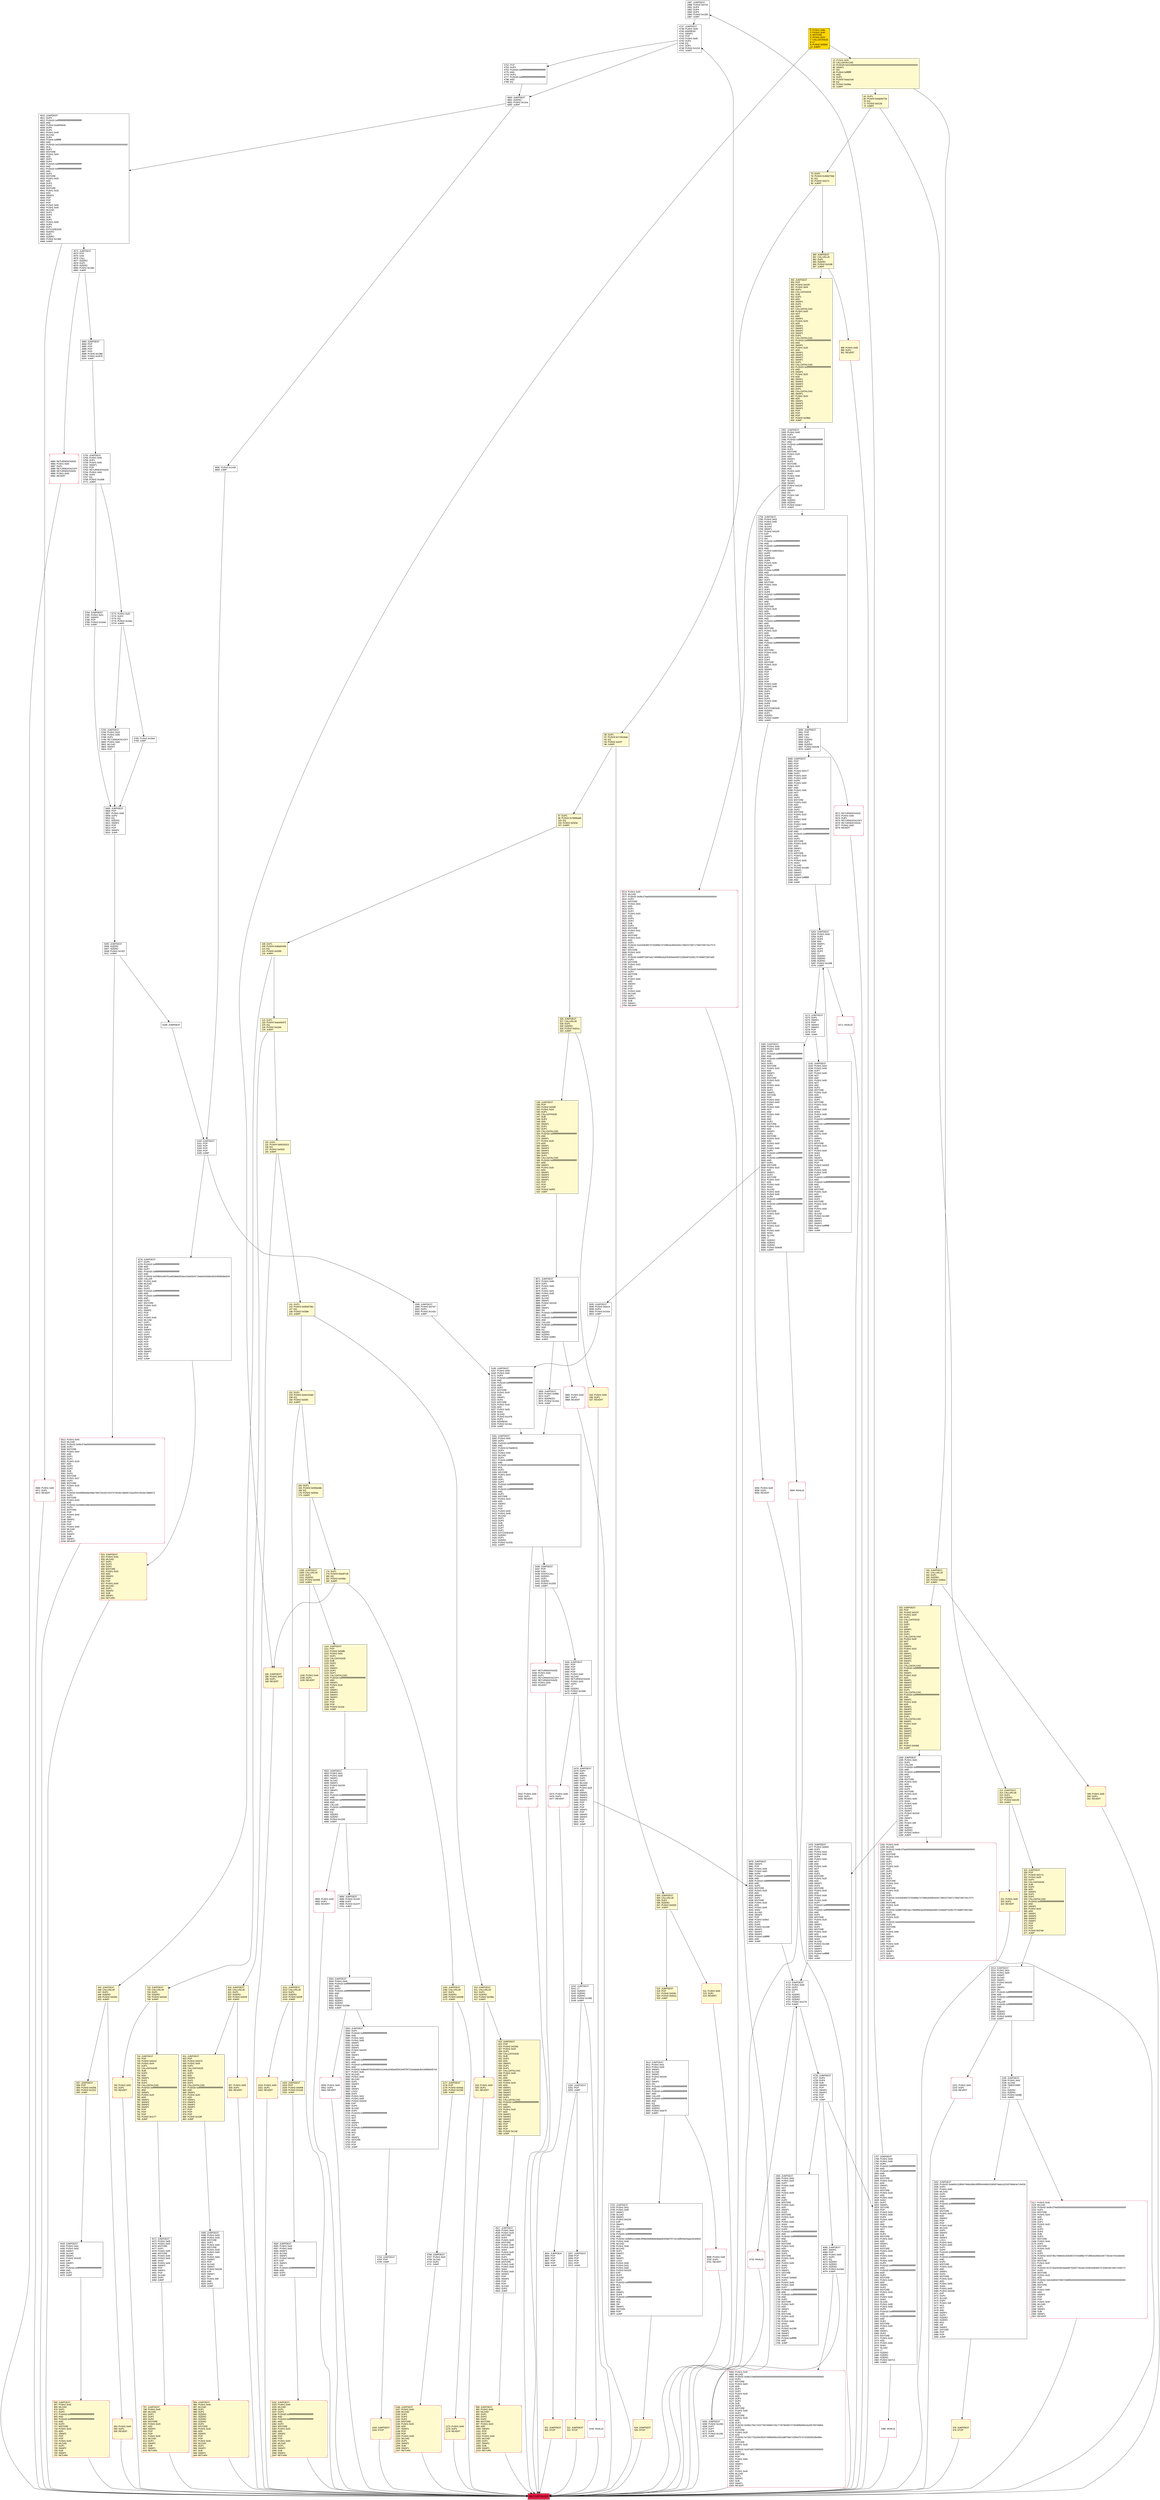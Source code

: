 digraph G {
bgcolor=transparent rankdir=UD;
node [shape=box style=filled color=black fillcolor=white fontname=arial fontcolor=black];
1987 [label="1987: JUMPDEST\l1988: PUSH2 0x07ce\l1991: DUP4\l1992: DUP4\l1993: DUP4\l1994: PUSH2 0x1281\l1997: JUMP\l" ];
3969 [label="3969: JUMPDEST\l3970: PUSH2 0x0f8b\l3973: DUP7\l3974: ADDRESS\l3975: PUSH2 0x14a1\l3978: JUMP\l" ];
4527 [label="4527: JUMPDEST\l4528: PUSH1 0x04\l4530: PUSH1 0x20\l4532: MSTORE\l4533: DUP2\l4534: PUSH1 0x00\l4536: MSTORE\l4537: PUSH1 0x40\l4539: PUSH1 0x00\l4541: SHA3\l4542: PUSH1 0x20\l4544: MSTORE\l4545: DUP1\l4546: PUSH1 0x00\l4548: MSTORE\l4549: PUSH1 0x40\l4551: PUSH1 0x00\l4553: SHA3\l4554: PUSH1 0x00\l4556: SWAP2\l4557: POP\l4558: SWAP2\l4559: POP\l4560: POP\l4561: SLOAD\l4562: DUP2\l4563: JUMP\l" ];
1186 [label="1186: JUMPDEST\l1187: PUSH1 0x40\l1189: MLOAD\l1190: DUP1\l1191: DUP3\l1192: DUP2\l1193: MSTORE\l1194: PUSH1 0x20\l1196: ADD\l1197: SWAP2\l1198: POP\l1199: POP\l1200: PUSH1 0x40\l1202: MLOAD\l1203: DUP1\l1204: SWAP2\l1205: SUB\l1206: SWAP1\l1207: RETURN\l" fillcolor=lemonchiffon shape=Msquare color=crimson ];
130 [label="130: DUP1\l131: PUSH4 0xb9181611\l136: EQ\l137: PUSH2 0x0333\l140: JUMPI\l" fillcolor=lemonchiffon ];
5559 [label="5559: PUSH1 0x00\l5561: DUP1\l5562: REVERT\l" shape=Msquare color=crimson ];
819 [label="819: JUMPDEST\l820: CALLVALUE\l821: DUP1\l822: ISZERO\l823: PUSH2 0x033f\l826: JUMPI\l" fillcolor=lemonchiffon ];
4973 [label="4973: JUMPDEST\l4974: POP\l4975: GAS\l4976: CALL\l4977: ISZERO\l4978: DUP1\l4979: ISZERO\l4980: PUSH2 0x1381\l4983: JUMPI\l" ];
1998 [label="1998: JUMPDEST\l1999: PUSH2 0x07d7\l2002: DUP4\l2003: PUSH2 0x142e\l2006: JUMP\l" ];
4694 [label="4694: JUMPDEST\l4695: PUSH2 0x125f\l4698: DUP2\l4699: PUSH2 0x157f\l4702: JUMP\l" ];
174 [label="174: DUP1\l175: PUSH4 0xfa4f71f5\l180: EQ\l181: PUSH2 0x048d\l184: JUMPI\l" fillcolor=lemonchiffon ];
5456 [label="5456: JUMPDEST\l5457: POP\l5458: POP\l5459: POP\l5460: POP\l5461: PUSH1 0x40\l5463: MLOAD\l5464: RETURNDATASIZE\l5465: PUSH1 0x20\l5467: DUP2\l5468: LT\l5469: ISZERO\l5470: PUSH2 0x1566\l5473: JUMPI\l" ];
4706 [label="4706: JUMPDEST\l4707: PUSH1 0x02\l4709: SLOAD\l4710: DUP2\l4711: JUMP\l" ];
5005 [label="5005: JUMPDEST\l5006: ISZERO\l5007: ISZERO\l5008: PUSH2 0x1427\l5011: JUMPI\l" ];
1163 [label="1163: JUMPDEST\l1164: STOP\l" fillcolor=lemonchiffon shape=Msquare color=crimson ];
5253 [label="5253: JUMPDEST\l5254: PUSH1 0x00\l5256: DUP2\l5257: DUP4\l5258: ADD\l5259: SWAP1\l5260: POP\l5261: DUP3\l5262: DUP2\l5263: LT\l5264: ISZERO\l5265: ISZERO\l5266: ISZERO\l5267: PUSH2 0x1498\l5270: JUMPI\l" ];
3365 [label="3365: JUMPDEST\l3366: PUSH1 0x05\l3368: PUSH1 0x00\l3370: DUP6\l3371: PUSH20 0xffffffffffffffffffffffffffffffffffffffff\l3392: AND\l3393: PUSH20 0xffffffffffffffffffffffffffffffffffffffff\l3414: AND\l3415: DUP2\l3416: MSTORE\l3417: PUSH1 0x20\l3419: ADD\l3420: SWAP1\l3421: DUP2\l3422: MSTORE\l3423: PUSH1 0x20\l3425: ADD\l3426: PUSH1 0x00\l3428: SHA3\l3429: DUP2\l3430: SWAP1\l3431: SSTORE\l3432: POP\l3433: PUSH1 0x04\l3435: PUSH1 0x00\l3437: DUP6\l3438: PUSH1 0x00\l3440: NOT\l3441: AND\l3442: PUSH1 0x00\l3444: NOT\l3445: AND\l3446: DUP2\l3447: MSTORE\l3448: PUSH1 0x20\l3450: ADD\l3451: SWAP1\l3452: DUP2\l3453: MSTORE\l3454: PUSH1 0x20\l3456: ADD\l3457: PUSH1 0x00\l3459: SHA3\l3460: PUSH1 0x00\l3462: DUP5\l3463: PUSH20 0xffffffffffffffffffffffffffffffffffffffff\l3484: AND\l3485: PUSH20 0xffffffffffffffffffffffffffffffffffffffff\l3506: AND\l3507: DUP2\l3508: MSTORE\l3509: PUSH1 0x20\l3511: ADD\l3512: SWAP1\l3513: DUP2\l3514: MSTORE\l3515: PUSH1 0x20\l3517: ADD\l3518: PUSH1 0x00\l3520: SHA3\l3521: SLOAD\l3522: PUSH1 0x05\l3524: PUSH1 0x00\l3526: DUP6\l3527: PUSH20 0xffffffffffffffffffffffffffffffffffffffff\l3548: AND\l3549: PUSH20 0xffffffffffffffffffffffffffffffffffffffff\l3570: AND\l3571: DUP2\l3572: MSTORE\l3573: PUSH1 0x20\l3575: ADD\l3576: SWAP1\l3577: DUP2\l3578: MSTORE\l3579: PUSH1 0x20\l3581: ADD\l3582: PUSH1 0x00\l3584: SHA3\l3585: SLOAD\l3586: LT\l3587: ISZERO\l3588: ISZERO\l3589: ISZERO\l3590: PUSH2 0x0e0b\l3593: JUMPI\l" ];
1177 [label="1177: JUMPDEST\l1178: POP\l1179: PUSH2 0x04a2\l1182: PUSH2 0x1262\l1185: JUMP\l" fillcolor=lemonchiffon ];
910 [label="910: JUMPDEST\l911: CALLVALUE\l912: DUP1\l913: ISZERO\l914: PUSH2 0x039a\l917: JUMPI\l" fillcolor=lemonchiffon ];
388 [label="388: PUSH1 0x00\l390: DUP1\l391: REVERT\l" fillcolor=lemonchiffon shape=Msquare color=crimson ];
163 [label="163: DUP1\l164: PUSH4 0xf2fde38b\l169: EQ\l170: PUSH2 0x044a\l173: JUMPI\l" fillcolor=lemonchiffon ];
4800 [label="4800: JUMPDEST\l4801: ISZERO\l4802: PUSH2 0x12ca\l4805: JUMPI\l" ];
5271 [label="5271: INVALID\l" shape=Msquare color=crimson ];
653 [label="653: PUSH1 0x00\l655: DUP1\l656: REVERT\l" fillcolor=lemonchiffon shape=Msquare color=crimson ];
526 [label="526: JUMPDEST\l527: CALLVALUE\l528: DUP1\l529: ISZERO\l530: PUSH2 0x021a\l533: JUMPI\l" fillcolor=lemonchiffon ];
4712 [label="4712: JUMPDEST\l4713: PUSH1 0x00\l4715: DUP3\l4716: DUP3\l4717: GT\l4718: ISZERO\l4719: ISZERO\l4720: ISZERO\l4721: PUSH2 0x1276\l4724: JUMPI\l" ];
1173 [label="1173: PUSH1 0x00\l1175: DUP1\l1176: REVERT\l" fillcolor=lemonchiffon shape=Msquare color=crimson ];
744 [label="744: JUMPDEST\l745: POP\l746: PUSH2 0x031d\l749: PUSH1 0x04\l751: DUP1\l752: CALLDATASIZE\l753: SUB\l754: DUP2\l755: ADD\l756: SWAP1\l757: DUP1\l758: DUP1\l759: CALLDATALOAD\l760: PUSH20 0xffffffffffffffffffffffffffffffffffffffff\l781: AND\l782: SWAP1\l783: PUSH1 0x20\l785: ADD\l786: SWAP1\l787: SWAP3\l788: SWAP2\l789: SWAP1\l790: POP\l791: POP\l792: POP\l793: PUSH2 0x1177\l796: JUMP\l" fillcolor=lemonchiffon ];
918 [label="918: PUSH1 0x00\l920: DUP1\l921: REVERT\l" fillcolor=lemonchiffon shape=Msquare color=crimson ];
4276 [label="4276: JUMPDEST\l4277: DUP5\l4278: PUSH20 0xffffffffffffffffffffffffffffffffffffffff\l4299: AND\l4300: DUP7\l4301: PUSH20 0xffffffffffffffffffffffffffffffffffffffff\l4322: AND\l4323: PUSH32 0x2f4f841d49761a463dfab352dce10ad33c9713ebe61b0d0acfb2048360dbd244\l4356: CALLER\l4357: PUSH1 0x40\l4359: MLOAD\l4360: DUP1\l4361: DUP3\l4362: PUSH20 0xffffffffffffffffffffffffffffffffffffffff\l4383: AND\l4384: PUSH20 0xffffffffffffffffffffffffffffffffffffffff\l4405: AND\l4406: DUP2\l4407: MSTORE\l4408: PUSH1 0x20\l4410: ADD\l4411: SWAP2\l4412: POP\l4413: POP\l4414: PUSH1 0x40\l4416: MLOAD\l4417: DUP1\l4418: SWAP2\l4419: SUB\l4420: SWAP1\l4421: LOG3\l4422: DUP1\l4423: SWAP4\l4424: POP\l4425: POP\l4426: POP\l4427: POP\l4428: SWAP3\l4429: SWAP2\l4430: POP\l4431: POP\l4432: JUMP\l" ];
5772 [label="5772: PUSH1 0x20\l5774: DUP2\l5775: EQ\l5776: PUSH2 0x16a1\l5779: JUMPI\l" ];
5478 [label="5478: JUMPDEST\l5479: DUP2\l5480: ADD\l5481: SWAP1\l5482: DUP1\l5483: DUP1\l5484: MLOAD\l5485: SWAP1\l5486: PUSH1 0x20\l5488: ADD\l5489: SWAP1\l5490: SWAP3\l5491: SWAP2\l5492: SWAP1\l5493: POP\l5494: POP\l5495: POP\l5496: SWAP1\l5497: POP\l5498: SWAP3\l5499: SWAP2\l5500: POP\l5501: POP\l5502: JUMP\l" ];
657 [label="657: JUMPDEST\l658: POP\l659: PUSH2 0x029a\l662: PUSH2 0x1151\l665: JUMP\l" fillcolor=lemonchiffon ];
5249 [label="5249: INVALID\l" shape=Msquare color=crimson ];
141 [label="141: DUP1\l142: PUSH4 0xd93d7361\l147: EQ\l148: PUSH2 0x038e\l151: JUMPI\l" fillcolor=lemonchiffon ];
1476 [label="1476: JUMPDEST\l1477: PUSH2 0x062f\l1480: DUP2\l1481: PUSH1 0x04\l1483: PUSH1 0x00\l1485: DUP8\l1486: PUSH1 0x00\l1488: NOT\l1489: AND\l1490: PUSH1 0x00\l1492: NOT\l1493: AND\l1494: DUP2\l1495: MSTORE\l1496: PUSH1 0x20\l1498: ADD\l1499: SWAP1\l1500: DUP2\l1501: MSTORE\l1502: PUSH1 0x20\l1504: ADD\l1505: PUSH1 0x00\l1507: SHA3\l1508: PUSH1 0x00\l1510: DUP7\l1511: PUSH20 0xffffffffffffffffffffffffffffffffffffffff\l1532: AND\l1533: PUSH20 0xffffffffffffffffffffffffffffffffffffffff\l1554: AND\l1555: DUP2\l1556: MSTORE\l1557: PUSH1 0x20\l1559: ADD\l1560: SWAP1\l1561: DUP2\l1562: MSTORE\l1563: PUSH1 0x20\l1565: ADD\l1566: PUSH1 0x00\l1568: SHA3\l1569: SLOAD\l1570: PUSH2 0x1268\l1573: SWAP1\l1574: SWAP2\l1575: SWAP1\l1576: PUSH4 0xffffffff\l1581: AND\l1582: JUMP\l" ];
740 [label="740: PUSH1 0x00\l742: DUP1\l743: REVERT\l" fillcolor=lemonchiffon shape=Msquare color=crimson ];
884 [label="884: JUMPDEST\l885: PUSH1 0x40\l887: MLOAD\l888: DUP1\l889: DUP3\l890: ISZERO\l891: ISZERO\l892: ISZERO\l893: ISZERO\l894: DUP2\l895: MSTORE\l896: PUSH1 0x20\l898: ADD\l899: SWAP2\l900: POP\l901: POP\l902: PUSH1 0x40\l904: MLOAD\l905: DUP1\l906: SWAP2\l907: SUB\l908: SWAP1\l909: RETURN\l" fillcolor=lemonchiffon shape=Msquare color=crimson ];
4810 [label="4810: JUMPDEST\l4811: DUP4\l4812: PUSH20 0xffffffffffffffffffffffffffffffffffffffff\l4833: AND\l4834: PUSH4 0xa9059cbb\l4839: DUP5\l4840: DUP5\l4841: PUSH1 0x40\l4843: MLOAD\l4844: DUP4\l4845: PUSH4 0xffffffff\l4850: AND\l4851: PUSH29 0x0100000000000000000000000000000000000000000000000000000000\l4881: MUL\l4882: DUP2\l4883: MSTORE\l4884: PUSH1 0x04\l4886: ADD\l4887: DUP1\l4888: DUP4\l4889: PUSH20 0xffffffffffffffffffffffffffffffffffffffff\l4910: AND\l4911: PUSH20 0xffffffffffffffffffffffffffffffffffffffff\l4932: AND\l4933: DUP2\l4934: MSTORE\l4935: PUSH1 0x20\l4937: ADD\l4938: DUP3\l4939: DUP2\l4940: MSTORE\l4941: PUSH1 0x20\l4943: ADD\l4944: SWAP3\l4945: POP\l4946: POP\l4947: POP\l4948: PUSH1 0x00\l4950: PUSH1 0x40\l4952: MLOAD\l4953: DUP1\l4954: DUP4\l4955: SUB\l4956: DUP2\l4957: PUSH1 0x00\l4959: DUP8\l4960: DUP1\l4961: EXTCODESIZE\l4962: ISZERO\l4963: DUP1\l4964: ISZERO\l4965: PUSH2 0x136d\l4968: JUMPI\l" ];
3060 [label="3060: JUMPDEST\l3061: POP\l3062: GAS\l3063: CALL\l3064: ISZERO\l3065: DUP1\l3066: ISZERO\l3067: PUSH2 0x0c08\l3070: JUMPI\l" ];
4726 [label="4726: JUMPDEST\l4727: DUP2\l4728: DUP4\l4729: SUB\l4730: SWAP1\l4731: POP\l4732: SWAP3\l4733: SWAP2\l4734: POP\l4735: POP\l4736: JUMP\l" ];
3056 [label="3056: PUSH1 0x00\l3058: DUP1\l3059: REVERT\l" shape=Msquare color=crimson ];
3595 [label="3595: JUMPDEST\l3596: PUSH2 0x0e14\l3599: DUP4\l3600: PUSH2 0x142e\l3603: JUMP\l" ];
1019 [label="1019: PUSH1 0x00\l1021: DUP1\l1022: REVERT\l" fillcolor=lemonchiffon shape=Msquare color=crimson ];
3604 [label="3604: JUMPDEST\l3605: POP\l3606: POP\l3607: POP\l3608: POP\l3609: JUMP\l" ];
1032 [label="1032: JUMPDEST\l1033: PUSH1 0x40\l1035: MLOAD\l1036: DUP1\l1037: DUP3\l1038: PUSH20 0xffffffffffffffffffffffffffffffffffffffff\l1059: AND\l1060: PUSH20 0xffffffffffffffffffffffffffffffffffffffff\l1081: AND\l1082: DUP2\l1083: MSTORE\l1084: PUSH1 0x20\l1086: ADD\l1087: SWAP2\l1088: POP\l1089: POP\l1090: PUSH1 0x40\l1092: MLOAD\l1093: DUP1\l1094: SWAP2\l1095: SUB\l1096: SWAP1\l1097: RETURN\l" fillcolor=lemonchiffon shape=Msquare color=crimson ];
5447 [label="5447: RETURNDATASIZE\l5448: PUSH1 0x00\l5450: DUP1\l5451: RETURNDATACOPY\l5452: RETURNDATASIZE\l5453: PUSH1 0x00\l5455: REVERT\l" shape=Msquare color=crimson ];
732 [label="732: JUMPDEST\l733: CALLVALUE\l734: DUP1\l735: ISZERO\l736: PUSH2 0x02e8\l739: JUMPI\l" fillcolor=lemonchiffon ];
511 [label="511: PUSH1 0x00\l513: DUP1\l514: REVERT\l" fillcolor=lemonchiffon shape=Msquare color=crimson ];
501 [label="501: JUMPDEST\l502: STOP\l" fillcolor=lemonchiffon shape=Msquare color=crimson ];
4806 [label="4806: PUSH2 0x1428\l4809: JUMP\l" ];
4984 [label="4984: RETURNDATASIZE\l4985: PUSH1 0x00\l4987: DUP1\l4988: RETURNDATACOPY\l4989: RETURNDATASIZE\l4990: PUSH1 0x00\l4992: REVERT\l" shape=Msquare color=crimson ];
4564 [label="4564: JUMPDEST\l4565: PUSH1 0x03\l4567: PUSH1 0x00\l4569: SWAP1\l4570: SLOAD\l4571: SWAP1\l4572: PUSH2 0x0100\l4575: EXP\l4576: SWAP1\l4577: DIV\l4578: PUSH20 0xffffffffffffffffffffffffffffffffffffffff\l4599: AND\l4600: DUP2\l4601: JUMP\l" ];
3080 [label="3080: JUMPDEST\l3081: POP\l3082: POP\l3083: POP\l3084: POP\l3085: PUSH2 0x0c77\l3088: DUP2\l3089: PUSH1 0x04\l3091: PUSH1 0x00\l3093: DUP8\l3094: PUSH1 0x00\l3096: NOT\l3097: AND\l3098: PUSH1 0x00\l3100: NOT\l3101: AND\l3102: DUP2\l3103: MSTORE\l3104: PUSH1 0x20\l3106: ADD\l3107: SWAP1\l3108: DUP2\l3109: MSTORE\l3110: PUSH1 0x20\l3112: ADD\l3113: PUSH1 0x00\l3115: SHA3\l3116: PUSH1 0x00\l3118: DUP7\l3119: PUSH20 0xffffffffffffffffffffffffffffffffffffffff\l3140: AND\l3141: PUSH20 0xffffffffffffffffffffffffffffffffffffffff\l3162: AND\l3163: DUP2\l3164: MSTORE\l3165: PUSH1 0x20\l3167: ADD\l3168: SWAP1\l3169: DUP2\l3170: MSTORE\l3171: PUSH1 0x20\l3173: ADD\l3174: PUSH1 0x00\l3176: SHA3\l3177: SLOAD\l3178: PUSH2 0x1485\l3181: SWAP1\l3182: SWAP2\l3183: SWAP1\l3184: PUSH4 0xffffffff\l3189: AND\l3190: JUMP\l" ];
4265 [label="4265: JUMPDEST\l4266: PUSH2 0x10b4\l4269: DUP7\l4270: DUP7\l4271: DUP4\l4272: PUSH2 0x1281\l4275: JUMP\l" ];
5160 [label="5160: JUMPDEST\l5161: POP\l5162: POP\l5163: POP\l5164: POP\l5165: JUMP\l" ];
198 [label="198: PUSH1 0x00\l200: DUP1\l201: REVERT\l" fillcolor=lemonchiffon shape=Msquare color=crimson ];
989 [label="989: JUMPDEST\l990: PUSH1 0x40\l992: MLOAD\l993: DUP1\l994: DUP3\l995: DUP2\l996: MSTORE\l997: PUSH1 0x20\l999: ADD\l1000: SWAP2\l1001: POP\l1002: POP\l1003: PUSH1 0x40\l1005: MLOAD\l1006: DUP1\l1007: SWAP2\l1008: SUB\l1009: SWAP1\l1010: RETURN\l" fillcolor=lemonchiffon shape=Msquare color=crimson ];
392 [label="392: JUMPDEST\l393: POP\l394: PUSH2 0x01f5\l397: PUSH1 0x04\l399: DUP1\l400: CALLDATASIZE\l401: SUB\l402: DUP2\l403: ADD\l404: SWAP1\l405: DUP1\l406: DUP1\l407: CALLDATALOAD\l408: PUSH1 0x00\l410: NOT\l411: AND\l412: SWAP1\l413: PUSH1 0x20\l415: ADD\l416: SWAP1\l417: SWAP3\l418: SWAP2\l419: SWAP1\l420: DUP1\l421: CALLDATALOAD\l422: PUSH20 0xffffffffffffffffffffffffffffffffffffffff\l443: AND\l444: SWAP1\l445: PUSH1 0x20\l447: ADD\l448: SWAP1\l449: SWAP3\l450: SWAP2\l451: SWAP1\l452: DUP1\l453: CALLDATALOAD\l454: PUSH20 0xffffffffffffffffffffffffffffffffffffffff\l475: AND\l476: SWAP1\l477: PUSH1 0x20\l479: ADD\l480: SWAP1\l481: SWAP3\l482: SWAP2\l483: SWAP1\l484: DUP1\l485: CALLDATALOAD\l486: SWAP1\l487: PUSH1 0x20\l489: ADD\l490: SWAP1\l491: SWAP3\l492: SWAP2\l493: SWAP1\l494: POP\l495: POP\l496: POP\l497: PUSH2 0x09bb\l500: JUMP\l" fillcolor=lemonchiffon ];
4737 [label="4737: JUMPDEST\l4738: PUSH1 0x00\l4740: ADDRESS\l4741: SWAP1\l4742: POP\l4743: PUSH1 0x00\l4745: DUP3\l4746: EQ\l4747: DUP1\l4748: PUSH2 0x12c0\l4751: JUMPI\l" ];
5503 [label="5503: JUMPDEST\l5504: PUSH1 0x00\l5506: PUSH20 0xffffffffffffffffffffffffffffffffffffffff\l5527: AND\l5528: DUP2\l5529: PUSH20 0xffffffffffffffffffffffffffffffffffffffff\l5550: AND\l5551: EQ\l5552: ISZERO\l5553: ISZERO\l5554: ISZERO\l5555: PUSH2 0x15bb\l5558: JUMPI\l" ];
4993 [label="4993: JUMPDEST\l4994: POP\l4995: POP\l4996: POP\l4997: POP\l4998: PUSH2 0x138d\l5001: PUSH2 0x167b\l5004: JUMP\l" ];
3702 [label="3702: JUMPDEST\l3703: PUSH1 0x01\l3705: PUSH1 0x00\l3707: SWAP1\l3708: SLOAD\l3709: SWAP1\l3710: PUSH2 0x0100\l3713: EXP\l3714: SWAP1\l3715: DIV\l3716: PUSH20 0xffffffffffffffffffffffffffffffffffffffff\l3737: AND\l3738: PUSH20 0xffffffffffffffffffffffffffffffffffffffff\l3759: AND\l3760: PUSH32 0xf8df31144d9c2f0f6b59d69b8b98abd5459d07f2742c4df920b25aae33c64820\l3793: PUSH1 0x40\l3795: MLOAD\l3796: PUSH1 0x40\l3798: MLOAD\l3799: DUP1\l3800: SWAP2\l3801: SUB\l3802: SWAP1\l3803: LOG2\l3804: PUSH1 0x00\l3806: PUSH1 0x01\l3808: PUSH1 0x00\l3810: PUSH2 0x0100\l3813: EXP\l3814: DUP2\l3815: SLOAD\l3816: DUP2\l3817: PUSH20 0xffffffffffffffffffffffffffffffffffffffff\l3838: MUL\l3839: NOT\l3840: AND\l3841: SWAP1\l3842: DUP4\l3843: PUSH20 0xffffffffffffffffffffffffffffffffffffffff\l3864: AND\l3865: MUL\l3866: OR\l3867: SWAP1\l3868: SSTORE\l3869: POP\l3870: JUMP\l" ];
0 [label="0: PUSH1 0x80\l2: PUSH1 0x40\l4: MSTORE\l5: PUSH1 0x04\l7: CALLDATASIZE\l8: LT\l9: PUSH2 0x00b9\l12: JUMPI\l" fillcolor=lemonchiffon shape=Msquare fillcolor=gold ];
5755 [label="5755: JUMPDEST\l5756: PUSH1 0x00\l5758: DUP1\l5759: PUSH1 0x00\l5761: SWAP1\l5762: POP\l5763: RETURNDATASIZE\l5764: PUSH1 0x00\l5766: DUP2\l5767: EQ\l5768: PUSH2 0x1698\l5771: JUMPI\l" ];
5793 [label="5793: JUMPDEST\l5794: PUSH1 0x20\l5796: PUSH1 0x00\l5798: DUP1\l5799: RETURNDATACOPY\l5800: PUSH1 0x00\l5802: MLOAD\l5803: SWAP2\l5804: POP\l" ];
4703 [label="4703: JUMPDEST\l4704: POP\l4705: JUMP\l" ];
1986 [label="1986: INVALID\l" shape=Msquare color=crimson ];
86 [label="86: DUP1\l87: PUSH4 0x715018a6\l92: EQ\l93: PUSH2 0x01f7\l96: JUMPI\l" fillcolor=lemonchiffon ];
3191 [label="3191: JUMPDEST\l3192: PUSH1 0x04\l3194: PUSH1 0x00\l3196: DUP7\l3197: PUSH1 0x00\l3199: NOT\l3200: AND\l3201: PUSH1 0x00\l3203: NOT\l3204: AND\l3205: DUP2\l3206: MSTORE\l3207: PUSH1 0x20\l3209: ADD\l3210: SWAP1\l3211: DUP2\l3212: MSTORE\l3213: PUSH1 0x20\l3215: ADD\l3216: PUSH1 0x00\l3218: SHA3\l3219: PUSH1 0x00\l3221: DUP6\l3222: PUSH20 0xffffffffffffffffffffffffffffffffffffffff\l3243: AND\l3244: PUSH20 0xffffffffffffffffffffffffffffffffffffffff\l3265: AND\l3266: DUP2\l3267: MSTORE\l3268: PUSH1 0x20\l3270: ADD\l3271: SWAP1\l3272: DUP2\l3273: MSTORE\l3274: PUSH1 0x20\l3276: ADD\l3277: PUSH1 0x00\l3279: SHA3\l3280: DUP2\l3281: SWAP1\l3282: SSTORE\l3283: POP\l3284: PUSH2 0x0d25\l3287: DUP2\l3288: PUSH1 0x05\l3290: PUSH1 0x00\l3292: DUP7\l3293: PUSH20 0xffffffffffffffffffffffffffffffffffffffff\l3314: AND\l3315: PUSH20 0xffffffffffffffffffffffffffffffffffffffff\l3336: AND\l3337: DUP2\l3338: MSTORE\l3339: PUSH1 0x20\l3341: ADD\l3342: SWAP1\l3343: DUP2\l3344: MSTORE\l3345: PUSH1 0x20\l3347: ADD\l3348: PUSH1 0x00\l3350: SHA3\l3351: SLOAD\l3352: PUSH2 0x1485\l3355: SWAP1\l3356: SWAP2\l3357: SWAP1\l3358: PUSH4 0xffffffff\l3363: AND\l3364: JUMP\l" ];
4495 [label="4495: JUMPDEST\l4496: PUSH1 0x00\l4498: PUSH1 0x20\l4500: MSTORE\l4501: DUP1\l4502: PUSH1 0x00\l4504: MSTORE\l4505: PUSH1 0x40\l4507: PUSH1 0x00\l4509: SHA3\l4510: PUSH1 0x00\l4512: SWAP2\l4513: POP\l4514: SLOAD\l4515: SWAP1\l4516: PUSH2 0x0100\l4519: EXP\l4520: SWAP1\l4521: DIV\l4522: PUSH1 0xff\l4524: AND\l4525: DUP2\l4526: JUMP\l" ];
2759 [label="2759: JUMPDEST\l2760: PUSH1 0x03\l2762: PUSH1 0x00\l2764: SWAP1\l2765: SLOAD\l2766: SWAP1\l2767: PUSH2 0x0100\l2770: EXP\l2771: SWAP1\l2772: DIV\l2773: PUSH20 0xffffffffffffffffffffffffffffffffffffffff\l2794: AND\l2795: PUSH20 0xffffffffffffffffffffffffffffffffffffffff\l2816: AND\l2817: PUSH4 0x68155ec1\l2822: DUP5\l2823: DUP5\l2824: ADDRESS\l2825: DUP6\l2826: PUSH1 0x40\l2828: MLOAD\l2829: DUP6\l2830: PUSH4 0xffffffff\l2835: AND\l2836: PUSH29 0x0100000000000000000000000000000000000000000000000000000000\l2866: MUL\l2867: DUP2\l2868: MSTORE\l2869: PUSH1 0x04\l2871: ADD\l2872: DUP1\l2873: DUP6\l2874: PUSH20 0xffffffffffffffffffffffffffffffffffffffff\l2895: AND\l2896: PUSH20 0xffffffffffffffffffffffffffffffffffffffff\l2917: AND\l2918: DUP2\l2919: MSTORE\l2920: PUSH1 0x20\l2922: ADD\l2923: DUP5\l2924: PUSH20 0xffffffffffffffffffffffffffffffffffffffff\l2945: AND\l2946: PUSH20 0xffffffffffffffffffffffffffffffffffffffff\l2967: AND\l2968: DUP2\l2969: MSTORE\l2970: PUSH1 0x20\l2972: ADD\l2973: DUP4\l2974: PUSH20 0xffffffffffffffffffffffffffffffffffffffff\l2995: AND\l2996: PUSH20 0xffffffffffffffffffffffffffffffffffffffff\l3017: AND\l3018: DUP2\l3019: MSTORE\l3020: PUSH1 0x20\l3022: ADD\l3023: DUP3\l3024: DUP2\l3025: MSTORE\l3026: PUSH1 0x20\l3028: ADD\l3029: SWAP5\l3030: POP\l3031: POP\l3032: POP\l3033: POP\l3034: POP\l3035: PUSH1 0x00\l3037: PUSH1 0x40\l3039: MLOAD\l3040: DUP1\l3041: DUP4\l3042: SUB\l3043: DUP2\l3044: PUSH1 0x00\l3046: DUP8\l3047: DUP1\l3048: EXTCODESIZE\l3049: ISZERO\l3050: DUP1\l3051: ISZERO\l3052: PUSH2 0x0bf4\l3055: JUMPI\l" ];
4080 [label="4080: PUSH1 0x40\l4082: MLOAD\l4083: PUSH32 0x08c379a000000000000000000000000000000000000000000000000000000000\l4116: DUP2\l4117: MSTORE\l4118: PUSH1 0x04\l4120: ADD\l4121: DUP1\l4122: DUP1\l4123: PUSH1 0x20\l4125: ADD\l4126: DUP3\l4127: DUP2\l4128: SUB\l4129: DUP3\l4130: MSTORE\l4131: PUSH1 0x45\l4133: DUP2\l4134: MSTORE\l4135: PUSH1 0x20\l4137: ADD\l4138: DUP1\l4139: PUSH32 0x5661756c74237769746864726177457863657373546f6b656e3a205769746864\l4172: DUP2\l4173: MSTORE\l4174: PUSH1 0x20\l4176: ADD\l4177: PUSH32 0x72617761626c6520746f6b656e20616d6f756e74206d757374206265206e6f6e\l4210: DUP2\l4211: MSTORE\l4212: PUSH1 0x20\l4214: ADD\l4215: PUSH32 0x2d7a65726f000000000000000000000000000000000000000000000000000000\l4248: DUP2\l4249: MSTORE\l4250: POP\l4251: PUSH1 0x60\l4253: ADD\l4254: SWAP2\l4255: POP\l4256: POP\l4257: PUSH1 0x40\l4259: MLOAD\l4260: DUP1\l4261: SWAP2\l4262: SUB\l4263: SWAP1\l4264: REVERT\l" shape=Msquare color=crimson ];
645 [label="645: JUMPDEST\l646: CALLVALUE\l647: DUP1\l648: ISZERO\l649: PUSH2 0x0291\l652: JUMPI\l" fillcolor=lemonchiffon ];
2105 [label="2105: JUMPDEST\l2106: PUSH1 0x02\l2108: SLOAD\l2109: TIMESTAMP\l2110: LT\l2111: ISZERO\l2112: ISZERO\l2113: PUSH2 0x08fe\l2116: JUMPI\l" ];
2101 [label="2101: PUSH1 0x00\l2103: DUP1\l2104: REVERT\l" shape=Msquare color=crimson ];
3871 [label="3871: JUMPDEST\l3872: PUSH1 0x00\l3874: DUP1\l3875: PUSH1 0x00\l3877: DUP1\l3878: PUSH1 0x01\l3880: PUSH1 0x00\l3882: SWAP1\l3883: SLOAD\l3884: SWAP1\l3885: PUSH2 0x0100\l3888: EXP\l3889: SWAP1\l3890: DIV\l3891: PUSH20 0xffffffffffffffffffffffffffffffffffffffff\l3912: AND\l3913: PUSH20 0xffffffffffffffffffffffffffffffffffffffff\l3934: AND\l3935: CALLER\l3936: PUSH20 0xffffffffffffffffffffffffffffffffffffffff\l3957: AND\l3958: EQ\l3959: ISZERO\l3960: ISZERO\l3961: PUSH2 0x0f81\l3964: JUMPI\l" ];
524 [label="524: JUMPDEST\l525: STOP\l" fillcolor=lemonchiffon shape=Msquare color=crimson ];
1757 [label="1757: JUMPDEST\l1758: PUSH1 0x05\l1760: PUSH1 0x00\l1762: DUP6\l1763: PUSH20 0xffffffffffffffffffffffffffffffffffffffff\l1784: AND\l1785: PUSH20 0xffffffffffffffffffffffffffffffffffffffff\l1806: AND\l1807: DUP2\l1808: MSTORE\l1809: PUSH1 0x20\l1811: ADD\l1812: SWAP1\l1813: DUP2\l1814: MSTORE\l1815: PUSH1 0x20\l1817: ADD\l1818: PUSH1 0x00\l1820: SHA3\l1821: DUP2\l1822: SWAP1\l1823: SSTORE\l1824: POP\l1825: PUSH1 0x04\l1827: PUSH1 0x00\l1829: DUP6\l1830: PUSH1 0x00\l1832: NOT\l1833: AND\l1834: PUSH1 0x00\l1836: NOT\l1837: AND\l1838: DUP2\l1839: MSTORE\l1840: PUSH1 0x20\l1842: ADD\l1843: SWAP1\l1844: DUP2\l1845: MSTORE\l1846: PUSH1 0x20\l1848: ADD\l1849: PUSH1 0x00\l1851: SHA3\l1852: PUSH1 0x00\l1854: DUP5\l1855: PUSH20 0xffffffffffffffffffffffffffffffffffffffff\l1876: AND\l1877: PUSH20 0xffffffffffffffffffffffffffffffffffffffff\l1898: AND\l1899: DUP2\l1900: MSTORE\l1901: PUSH1 0x20\l1903: ADD\l1904: SWAP1\l1905: DUP2\l1906: MSTORE\l1907: PUSH1 0x20\l1909: ADD\l1910: PUSH1 0x00\l1912: SHA3\l1913: SLOAD\l1914: PUSH1 0x05\l1916: PUSH1 0x00\l1918: DUP6\l1919: PUSH20 0xffffffffffffffffffffffffffffffffffffffff\l1940: AND\l1941: PUSH20 0xffffffffffffffffffffffffffffffffffffffff\l1962: AND\l1963: DUP2\l1964: MSTORE\l1965: PUSH1 0x20\l1967: ADD\l1968: SWAP1\l1969: DUP2\l1970: MSTORE\l1971: PUSH1 0x20\l1973: ADD\l1974: PUSH1 0x00\l1976: SHA3\l1977: SLOAD\l1978: LT\l1979: ISZERO\l1980: ISZERO\l1981: ISZERO\l1982: PUSH2 0x07c3\l1985: JUMPI\l" ];
2007 [label="2007: JUMPDEST\l2008: POP\l2009: POP\l2010: POP\l2011: POP\l2012: JUMP\l" ];
5432 [label="5432: PUSH1 0x00\l5434: DUP1\l5435: REVERT\l" shape=Msquare color=crimson ];
827 [label="827: PUSH1 0x00\l829: DUP1\l830: REVERT\l" fillcolor=lemonchiffon shape=Msquare color=crimson ];
5272 [label="5272: JUMPDEST\l5273: DUP1\l5274: SWAP1\l5275: POP\l5276: SWAP3\l5277: SWAP2\l5278: POP\l5279: POP\l5280: JUMP\l" ];
1165 [label="1165: JUMPDEST\l1166: CALLVALUE\l1167: DUP1\l1168: ISZERO\l1169: PUSH2 0x0499\l1172: JUMPI\l" fillcolor=lemonchiffon ];
1098 [label="1098: JUMPDEST\l1099: CALLVALUE\l1100: DUP1\l1101: ISZERO\l1102: PUSH2 0x0456\l1105: JUMPI\l" fillcolor=lemonchiffon ];
1583 [label="1583: JUMPDEST\l1584: PUSH1 0x04\l1586: PUSH1 0x00\l1588: DUP7\l1589: PUSH1 0x00\l1591: NOT\l1592: AND\l1593: PUSH1 0x00\l1595: NOT\l1596: AND\l1597: DUP2\l1598: MSTORE\l1599: PUSH1 0x20\l1601: ADD\l1602: SWAP1\l1603: DUP2\l1604: MSTORE\l1605: PUSH1 0x20\l1607: ADD\l1608: PUSH1 0x00\l1610: SHA3\l1611: PUSH1 0x00\l1613: DUP6\l1614: PUSH20 0xffffffffffffffffffffffffffffffffffffffff\l1635: AND\l1636: PUSH20 0xffffffffffffffffffffffffffffffffffffffff\l1657: AND\l1658: DUP2\l1659: MSTORE\l1660: PUSH1 0x20\l1662: ADD\l1663: SWAP1\l1664: DUP2\l1665: MSTORE\l1666: PUSH1 0x20\l1668: ADD\l1669: PUSH1 0x00\l1671: SHA3\l1672: DUP2\l1673: SWAP1\l1674: SSTORE\l1675: POP\l1676: PUSH2 0x06dd\l1679: DUP2\l1680: PUSH1 0x05\l1682: PUSH1 0x00\l1684: DUP7\l1685: PUSH20 0xffffffffffffffffffffffffffffffffffffffff\l1706: AND\l1707: PUSH20 0xffffffffffffffffffffffffffffffffffffffff\l1728: AND\l1729: DUP2\l1730: MSTORE\l1731: PUSH1 0x20\l1733: ADD\l1734: SWAP1\l1735: DUP2\l1736: MSTORE\l1737: PUSH1 0x20\l1739: ADD\l1740: PUSH1 0x00\l1742: SHA3\l1743: SLOAD\l1744: PUSH2 0x1268\l1747: SWAP1\l1748: SWAP2\l1749: SWAP1\l1750: PUSH4 0xffffffff\l1755: AND\l1756: JUMP\l" ];
311 [label="311: JUMPDEST\l312: STOP\l" fillcolor=lemonchiffon shape=Msquare color=crimson ];
4602 [label="4602: JUMPDEST\l4603: PUSH1 0x01\l4605: PUSH1 0x00\l4607: SWAP1\l4608: SLOAD\l4609: SWAP1\l4610: PUSH2 0x0100\l4613: EXP\l4614: SWAP1\l4615: DIV\l4616: PUSH20 0xffffffffffffffffffffffffffffffffffffffff\l4637: AND\l4638: PUSH20 0xffffffffffffffffffffffffffffffffffffffff\l4659: AND\l4660: CALLER\l4661: PUSH20 0xffffffffffffffffffffffffffffffffffffffff\l4682: AND\l4683: EQ\l4684: ISZERO\l4685: ISZERO\l4686: PUSH2 0x1256\l4689: JUMPI\l" ];
5250 [label="5250: JUMPDEST\l5251: POP\l5252: JUMP\l" ];
797 [label="797: JUMPDEST\l798: PUSH1 0x40\l800: MLOAD\l801: DUP1\l802: DUP3\l803: DUP2\l804: MSTORE\l805: PUSH1 0x20\l807: ADD\l808: SWAP2\l809: POP\l810: POP\l811: PUSH1 0x40\l813: MLOAD\l814: DUP1\l815: SWAP2\l816: SUB\l817: SWAP1\l818: RETURN\l" fillcolor=lemonchiffon shape=Msquare color=crimson ];
4471 [label="4471: JUMPDEST\l4472: PUSH1 0x05\l4474: PUSH1 0x20\l4476: MSTORE\l4477: DUP1\l4478: PUSH1 0x00\l4480: MSTORE\l4481: PUSH1 0x40\l4483: PUSH1 0x00\l4485: SHA3\l4486: PUSH1 0x00\l4488: SWAP2\l4489: POP\l4490: SWAP1\l4491: POP\l4492: SLOAD\l4493: DUP2\l4494: JUMP\l" ];
13 [label="13: PUSH1 0x00\l15: CALLDATALOAD\l16: PUSH29 0x0100000000000000000000000000000000000000000000000000000000\l46: SWAP1\l47: DIV\l48: PUSH4 0xffffffff\l53: AND\l54: DUP1\l55: PUSH3 0xaa21e6\l59: EQ\l60: PUSH2 0x00be\l63: JUMPI\l" fillcolor=lemonchiffon ];
64 [label="64: DUP1\l65: PUSH4 0x0ae5e739\l70: EQ\l71: PUSH2 0x0139\l74: JUMPI\l" fillcolor=lemonchiffon ];
922 [label="922: JUMPDEST\l923: POP\l924: PUSH2 0x03dd\l927: PUSH1 0x04\l929: DUP1\l930: CALLDATASIZE\l931: SUB\l932: DUP2\l933: ADD\l934: SWAP1\l935: DUP1\l936: DUP1\l937: CALLDATALOAD\l938: PUSH1 0x00\l940: NOT\l941: AND\l942: SWAP1\l943: PUSH1 0x20\l945: ADD\l946: SWAP1\l947: SWAP3\l948: SWAP2\l949: SWAP1\l950: DUP1\l951: CALLDATALOAD\l952: PUSH20 0xffffffffffffffffffffffffffffffffffffffff\l973: AND\l974: SWAP1\l975: PUSH1 0x20\l977: ADD\l978: SWAP1\l979: SWAP3\l980: SWAP2\l981: SWAP1\l982: POP\l983: POP\l984: POP\l985: PUSH2 0x11af\l988: JUMP\l" fillcolor=lemonchiffon ];
2117 [label="2117: PUSH1 0x40\l2119: MLOAD\l2120: PUSH32 0x08c379a000000000000000000000000000000000000000000000000000000000\l2153: DUP2\l2154: MSTORE\l2155: PUSH1 0x04\l2157: ADD\l2158: DUP1\l2159: DUP1\l2160: PUSH1 0x20\l2162: ADD\l2163: DUP3\l2164: DUP2\l2165: SUB\l2166: DUP3\l2167: MSTORE\l2168: PUSH1 0x4a\l2170: DUP2\l2171: MSTORE\l2172: PUSH1 0x20\l2174: ADD\l2175: DUP1\l2176: PUSH32 0x537461746963416363657373436f6e74726f6c6c6564236772616e7441636365\l2209: DUP2\l2210: MSTORE\l2211: PUSH1 0x20\l2213: ADD\l2214: PUSH32 0x73733a2043616e6e6f74206772616e7420616363657373206166746572206772\l2247: DUP2\l2248: MSTORE\l2249: PUSH1 0x20\l2251: ADD\l2252: PUSH32 0x61636520706572696f6400000000000000000000000000000000000000000000\l2285: DUP2\l2286: MSTORE\l2287: POP\l2288: PUSH1 0x60\l2290: ADD\l2291: SWAP2\l2292: POP\l2293: POP\l2294: PUSH1 0x40\l2296: MLOAD\l2297: DUP1\l2298: SWAP2\l2299: SUB\l2300: SWAP1\l2301: REVERT\l" shape=Msquare color=crimson ];
3594 [label="3594: INVALID\l" shape=Msquare color=crimson ];
202 [label="202: JUMPDEST\l203: POP\l204: PUSH2 0x0137\l207: PUSH1 0x04\l209: DUP1\l210: CALLDATASIZE\l211: SUB\l212: DUP2\l213: ADD\l214: SWAP1\l215: DUP1\l216: DUP1\l217: CALLDATALOAD\l218: PUSH1 0x00\l220: NOT\l221: AND\l222: SWAP1\l223: PUSH1 0x20\l225: ADD\l226: SWAP1\l227: SWAP3\l228: SWAP2\l229: SWAP1\l230: DUP1\l231: CALLDATALOAD\l232: PUSH20 0xffffffffffffffffffffffffffffffffffffffff\l253: AND\l254: SWAP1\l255: PUSH1 0x20\l257: ADD\l258: SWAP1\l259: SWAP3\l260: SWAP2\l261: SWAP1\l262: DUP1\l263: CALLDATALOAD\l264: PUSH20 0xffffffffffffffffffffffffffffffffffffffff\l285: AND\l286: SWAP1\l287: PUSH1 0x20\l289: ADD\l290: SWAP1\l291: SWAP3\l292: SWAP2\l293: SWAP1\l294: DUP1\l295: CALLDATALOAD\l296: SWAP1\l297: PUSH1 0x20\l299: ADD\l300: SWAP1\l301: SWAP3\l302: SWAP2\l303: SWAP1\l304: POP\l305: POP\l306: POP\l307: PUSH2 0x04b8\l310: JUMP\l" fillcolor=lemonchiffon ];
1208 [label="1208: JUMPDEST\l1209: PUSH1 0x00\l1211: DUP1\l1212: CALLER\l1213: PUSH20 0xffffffffffffffffffffffffffffffffffffffff\l1234: AND\l1235: PUSH20 0xffffffffffffffffffffffffffffffffffffffff\l1256: AND\l1257: DUP2\l1258: MSTORE\l1259: PUSH1 0x20\l1261: ADD\l1262: SWAP1\l1263: DUP2\l1264: MSTORE\l1265: PUSH1 0x20\l1267: ADD\l1268: PUSH1 0x00\l1270: SHA3\l1271: PUSH1 0x00\l1273: SWAP1\l1274: SLOAD\l1275: SWAP1\l1276: PUSH2 0x0100\l1279: EXP\l1280: SWAP1\l1281: DIV\l1282: PUSH1 0xff\l1284: AND\l1285: ISZERO\l1286: ISZERO\l1287: PUSH2 0x05c4\l1290: JUMPI\l" ];
5436 [label="5436: JUMPDEST\l5437: POP\l5438: GAS\l5439: STATICCALL\l5440: ISZERO\l5441: DUP1\l5442: ISZERO\l5443: PUSH2 0x1550\l5446: JUMPI\l" ];
534 [label="534: PUSH1 0x00\l536: DUP1\l537: REVERT\l" fillcolor=lemonchiffon shape=Msquare color=crimson ];
2491 [label="2491: JUMPDEST\l2492: PUSH1 0x00\l2494: DUP1\l2495: CALLER\l2496: PUSH20 0xffffffffffffffffffffffffffffffffffffffff\l2517: AND\l2518: PUSH20 0xffffffffffffffffffffffffffffffffffffffff\l2539: AND\l2540: DUP2\l2541: MSTORE\l2542: PUSH1 0x20\l2544: ADD\l2545: SWAP1\l2546: DUP2\l2547: MSTORE\l2548: PUSH1 0x20\l2550: ADD\l2551: PUSH1 0x00\l2553: SHA3\l2554: PUSH1 0x00\l2556: SWAP1\l2557: SLOAD\l2558: SWAP1\l2559: PUSH2 0x0100\l2562: EXP\l2563: SWAP1\l2564: DIV\l2565: PUSH1 0xff\l2567: AND\l2568: ISZERO\l2569: ISZERO\l2570: PUSH2 0x0ac7\l2573: JUMPI\l" ];
5784 [label="5784: JUMPDEST\l5785: PUSH1 0x01\l5787: SWAP2\l5788: POP\l5789: PUSH2 0x16ad\l5792: JUMP\l" ];
5817 [label="5817: EXIT BLOCK\l" fillcolor=crimson ];
3610 [label="3610: JUMPDEST\l3611: PUSH1 0x01\l3613: PUSH1 0x00\l3615: SWAP1\l3616: SLOAD\l3617: SWAP1\l3618: PUSH2 0x0100\l3621: EXP\l3622: SWAP1\l3623: DIV\l3624: PUSH20 0xffffffffffffffffffffffffffffffffffffffff\l3645: AND\l3646: PUSH20 0xffffffffffffffffffffffffffffffffffffffff\l3667: AND\l3668: CALLER\l3669: PUSH20 0xffffffffffffffffffffffffffffffffffffffff\l3690: AND\l3691: EQ\l3692: ISZERO\l3693: ISZERO\l3694: PUSH2 0x0e76\l3697: JUMPI\l" ];
185 [label="185: JUMPDEST\l186: PUSH1 0x00\l188: DUP1\l189: REVERT\l" fillcolor=lemonchiffon shape=Msquare color=crimson ];
5240 [label="5240: JUMPDEST\l5241: LT\l5242: ISZERO\l5243: ISZERO\l5244: ISZERO\l5245: PUSH2 0x1482\l5248: JUMPI\l" ];
3979 [label="3979: JUMPDEST\l3980: SWAP3\l3981: POP\l3982: PUSH1 0x05\l3984: PUSH1 0x00\l3986: DUP8\l3987: PUSH20 0xffffffffffffffffffffffffffffffffffffffff\l4008: AND\l4009: PUSH20 0xffffffffffffffffffffffffffffffffffffffff\l4030: AND\l4031: DUP2\l4032: MSTORE\l4033: PUSH1 0x20\l4035: ADD\l4036: SWAP1\l4037: DUP2\l4038: MSTORE\l4039: PUSH1 0x20\l4041: ADD\l4042: PUSH1 0x00\l4044: SHA3\l4045: SLOAD\l4046: SWAP2\l4047: POP\l4048: PUSH2 0x0fe2\l4051: DUP3\l4052: DUP5\l4053: PUSH2 0x1268\l4056: SWAP1\l4057: SWAP2\l4058: SWAP1\l4059: PUSH4 0xffffffff\l4064: AND\l4065: JUMP\l" ];
5474 [label="5474: PUSH1 0x00\l5476: DUP1\l5477: REVERT\l" shape=Msquare color=crimson ];
2574 [label="2574: PUSH1 0x40\l2576: MLOAD\l2577: PUSH32 0x08c379a000000000000000000000000000000000000000000000000000000000\l2610: DUP2\l2611: MSTORE\l2612: PUSH1 0x04\l2614: ADD\l2615: DUP1\l2616: DUP1\l2617: PUSH1 0x20\l2619: ADD\l2620: DUP3\l2621: DUP2\l2622: SUB\l2623: DUP3\l2624: MSTORE\l2625: PUSH1 0x41\l2627: DUP2\l2628: MSTORE\l2629: PUSH1 0x20\l2631: ADD\l2632: DUP1\l2633: PUSH32 0x416363657373436f6e74726f6c6c656442617365237265717569726573417574\l2666: DUP2\l2667: MSTORE\l2668: PUSH1 0x20\l2670: ADD\l2671: PUSH32 0x686f72697a6174696f6e3a2053656e646572206e6f7420617574686f72697a65\l2704: DUP2\l2705: MSTORE\l2706: PUSH1 0x20\l2708: ADD\l2709: PUSH32 0x6400000000000000000000000000000000000000000000000000000000000000\l2742: DUP2\l2743: MSTORE\l2744: POP\l2745: PUSH1 0x60\l2747: ADD\l2748: SWAP2\l2749: POP\l2750: POP\l2751: PUSH1 0x40\l2753: MLOAD\l2754: DUP1\l2755: SWAP2\l2756: SUB\l2757: SWAP1\l2758: REVERT\l" shape=Msquare color=crimson ];
4969 [label="4969: PUSH1 0x00\l4971: DUP1\l4972: REVERT\l" shape=Msquare color=crimson ];
666 [label="666: JUMPDEST\l667: PUSH1 0x40\l669: MLOAD\l670: DUP1\l671: DUP3\l672: PUSH20 0xffffffffffffffffffffffffffffffffffffffff\l693: AND\l694: PUSH20 0xffffffffffffffffffffffffffffffffffffffff\l715: AND\l716: DUP2\l717: MSTORE\l718: PUSH1 0x20\l720: ADD\l721: SWAP2\l722: POP\l723: POP\l724: PUSH1 0x40\l726: MLOAD\l727: DUP1\l728: SWAP2\l729: SUB\l730: SWAP1\l731: RETURN\l" fillcolor=lemonchiffon shape=Msquare color=crimson ];
4066 [label="4066: JUMPDEST\l4067: SWAP1\l4068: POP\l4069: PUSH1 0x00\l4071: DUP2\l4072: EQ\l4073: ISZERO\l4074: ISZERO\l4075: ISZERO\l4076: PUSH2 0x10a9\l4079: JUMPI\l" ];
538 [label="538: JUMPDEST\l539: POP\l540: PUSH2 0x026f\l543: PUSH1 0x04\l545: DUP1\l546: CALLDATASIZE\l547: SUB\l548: DUP2\l549: ADD\l550: SWAP1\l551: DUP1\l552: DUP1\l553: CALLDATALOAD\l554: PUSH20 0xffffffffffffffffffffffffffffffffffffffff\l575: AND\l576: SWAP1\l577: PUSH1 0x20\l579: ADD\l580: SWAP1\l581: SWAP3\l582: SWAP2\l583: SWAP1\l584: DUP1\l585: CALLDATALOAD\l586: PUSH20 0xffffffffffffffffffffffffffffffffffffffff\l607: AND\l608: SWAP1\l609: PUSH1 0x20\l611: ADD\l612: SWAP1\l613: SWAP3\l614: SWAP2\l615: SWAP1\l616: POP\l617: POP\l618: POP\l619: PUSH2 0x0f1f\l622: JUMP\l" fillcolor=lemonchiffon ];
4725 [label="4725: INVALID\l" shape=Msquare color=crimson ];
5563 [label="5563: JUMPDEST\l5564: DUP1\l5565: PUSH20 0xffffffffffffffffffffffffffffffffffffffff\l5586: AND\l5587: PUSH1 0x01\l5589: PUSH1 0x00\l5591: SWAP1\l5592: SLOAD\l5593: SWAP1\l5594: PUSH2 0x0100\l5597: EXP\l5598: SWAP1\l5599: DIV\l5600: PUSH20 0xffffffffffffffffffffffffffffffffffffffff\l5621: AND\l5622: PUSH20 0xffffffffffffffffffffffffffffffffffffffff\l5643: AND\l5644: PUSH32 0x8be0079c531659141344cd1fd0a4f28419497f9722a3daafe3b4186f6b6457e0\l5677: PUSH1 0x40\l5679: MLOAD\l5680: PUSH1 0x40\l5682: MLOAD\l5683: DUP1\l5684: SWAP2\l5685: SUB\l5686: SWAP1\l5687: LOG3\l5688: DUP1\l5689: PUSH1 0x01\l5691: PUSH1 0x00\l5693: PUSH2 0x0100\l5696: EXP\l5697: DUP2\l5698: SLOAD\l5699: DUP2\l5700: PUSH20 0xffffffffffffffffffffffffffffffffffffffff\l5721: MUL\l5722: NOT\l5723: AND\l5724: SWAP1\l5725: DUP4\l5726: PUSH20 0xffffffffffffffffffffffffffffffffffffffff\l5747: AND\l5748: MUL\l5749: OR\l5750: SWAP1\l5751: SSTORE\l5752: POP\l5753: POP\l5754: JUMP\l" ];
5166 [label="5166: JUMPDEST\l5167: PUSH1 0x05\l5169: PUSH1 0x00\l5171: DUP3\l5172: PUSH20 0xffffffffffffffffffffffffffffffffffffffff\l5193: AND\l5194: PUSH20 0xffffffffffffffffffffffffffffffffffffffff\l5215: AND\l5216: DUP2\l5217: MSTORE\l5218: PUSH1 0x20\l5220: ADD\l5221: SWAP1\l5222: DUP2\l5223: MSTORE\l5224: PUSH1 0x20\l5226: ADD\l5227: PUSH1 0x00\l5229: SHA3\l5230: SLOAD\l5231: PUSH2 0x1478\l5234: DUP3\l5235: ADDRESS\l5236: PUSH2 0x14a1\l5239: JUMP\l" ];
4433 [label="4433: JUMPDEST\l4434: PUSH1 0x01\l4436: PUSH1 0x00\l4438: SWAP1\l4439: SLOAD\l4440: SWAP1\l4441: PUSH2 0x0100\l4444: EXP\l4445: SWAP1\l4446: DIV\l4447: PUSH20 0xffffffffffffffffffffffffffffffffffffffff\l4468: AND\l4469: DUP2\l4470: JUMP\l" ];
1291 [label="1291: PUSH1 0x40\l1293: MLOAD\l1294: PUSH32 0x08c379a000000000000000000000000000000000000000000000000000000000\l1327: DUP2\l1328: MSTORE\l1329: PUSH1 0x04\l1331: ADD\l1332: DUP1\l1333: DUP1\l1334: PUSH1 0x20\l1336: ADD\l1337: DUP3\l1338: DUP2\l1339: SUB\l1340: DUP3\l1341: MSTORE\l1342: PUSH1 0x41\l1344: DUP2\l1345: MSTORE\l1346: PUSH1 0x20\l1348: ADD\l1349: DUP1\l1350: PUSH32 0x416363657373436f6e74726f6c6c656442617365237265717569726573417574\l1383: DUP2\l1384: MSTORE\l1385: PUSH1 0x20\l1387: ADD\l1388: PUSH32 0x686f72697a6174696f6e3a2053656e646572206e6f7420617574686f72697a65\l1421: DUP2\l1422: MSTORE\l1423: PUSH1 0x20\l1425: ADD\l1426: PUSH32 0x6400000000000000000000000000000000000000000000000000000000000000\l1459: DUP2\l1460: MSTORE\l1461: POP\l1462: PUSH1 0x60\l1464: ADD\l1465: SWAP2\l1466: POP\l1467: POP\l1468: PUSH1 0x40\l1470: MLOAD\l1471: DUP1\l1472: SWAP2\l1473: SUB\l1474: SWAP1\l1475: REVERT\l" shape=Msquare color=crimson ];
4752 [label="4752: POP\l4753: DUP3\l4754: PUSH20 0xffffffffffffffffffffffffffffffffffffffff\l4775: AND\l4776: DUP2\l4777: PUSH20 0xffffffffffffffffffffffffffffffffffffffff\l4798: AND\l4799: EQ\l" ];
75 [label="75: DUP1\l76: PUSH4 0x408275bb\l81: EQ\l82: PUSH2 0x017c\l85: JUMPI\l" fillcolor=lemonchiffon ];
5281 [label="5281: JUMPDEST\l5282: PUSH1 0x00\l5284: DUP3\l5285: PUSH20 0xffffffffffffffffffffffffffffffffffffffff\l5306: AND\l5307: PUSH4 0x70a08231\l5312: DUP4\l5313: PUSH1 0x40\l5315: MLOAD\l5316: DUP3\l5317: PUSH4 0xffffffff\l5322: AND\l5323: PUSH29 0x0100000000000000000000000000000000000000000000000000000000\l5353: MUL\l5354: DUP2\l5355: MSTORE\l5356: PUSH1 0x04\l5358: ADD\l5359: DUP1\l5360: DUP3\l5361: PUSH20 0xffffffffffffffffffffffffffffffffffffffff\l5382: AND\l5383: PUSH20 0xffffffffffffffffffffffffffffffffffffffff\l5404: AND\l5405: DUP2\l5406: MSTORE\l5407: PUSH1 0x20\l5409: ADD\l5410: SWAP2\l5411: POP\l5412: POP\l5413: PUSH1 0x20\l5415: PUSH1 0x40\l5417: MLOAD\l5418: DUP1\l5419: DUP4\l5420: SUB\l5421: DUP2\l5422: DUP7\l5423: DUP1\l5424: EXTCODESIZE\l5425: ISZERO\l5426: DUP1\l5427: ISZERO\l5428: PUSH2 0x153c\l5431: JUMPI\l" ];
3698 [label="3698: PUSH1 0x00\l3700: DUP1\l3701: REVERT\l" shape=Msquare color=crimson ];
2013 [label="2013: JUMPDEST\l2014: PUSH1 0x01\l2016: PUSH1 0x00\l2018: SWAP1\l2019: SLOAD\l2020: SWAP1\l2021: PUSH2 0x0100\l2024: EXP\l2025: SWAP1\l2026: DIV\l2027: PUSH20 0xffffffffffffffffffffffffffffffffffffffff\l2048: AND\l2049: PUSH20 0xffffffffffffffffffffffffffffffffffffffff\l2070: AND\l2071: CALLER\l2072: PUSH20 0xffffffffffffffffffffffffffffffffffffffff\l2093: AND\l2094: EQ\l2095: ISZERO\l2096: ISZERO\l2097: PUSH2 0x0839\l2100: JUMPI\l" ];
831 [label="831: JUMPDEST\l832: POP\l833: PUSH2 0x0374\l836: PUSH1 0x04\l838: DUP1\l839: CALLDATASIZE\l840: SUB\l841: DUP2\l842: ADD\l843: SWAP1\l844: DUP1\l845: DUP1\l846: CALLDATALOAD\l847: PUSH20 0xffffffffffffffffffffffffffffffffffffffff\l868: AND\l869: SWAP1\l870: PUSH1 0x20\l872: ADD\l873: SWAP1\l874: SWAP3\l875: SWAP2\l876: SWAP1\l877: POP\l878: POP\l879: POP\l880: PUSH2 0x118f\l883: JUMP\l" fillcolor=lemonchiffon ];
623 [label="623: JUMPDEST\l624: PUSH1 0x40\l626: MLOAD\l627: DUP1\l628: DUP3\l629: DUP2\l630: MSTORE\l631: PUSH1 0x20\l633: ADD\l634: SWAP2\l635: POP\l636: POP\l637: PUSH1 0x40\l639: MLOAD\l640: DUP1\l641: SWAP2\l642: SUB\l643: SWAP1\l644: RETURN\l" fillcolor=lemonchiffon shape=Msquare color=crimson ];
3965 [label="3965: PUSH1 0x00\l3967: DUP1\l3968: REVERT\l" shape=Msquare color=crimson ];
503 [label="503: JUMPDEST\l504: CALLVALUE\l505: DUP1\l506: ISZERO\l507: PUSH2 0x0203\l510: JUMPI\l" fillcolor=lemonchiffon ];
321 [label="321: PUSH1 0x00\l323: DUP1\l324: REVERT\l" fillcolor=lemonchiffon shape=Msquare color=crimson ];
3071 [label="3071: RETURNDATASIZE\l3072: PUSH1 0x00\l3074: DUP1\l3075: RETURNDATACOPY\l3076: RETURNDATASIZE\l3077: PUSH1 0x00\l3079: REVERT\l" shape=Msquare color=crimson ];
5780 [label="5780: PUSH2 0x16ad\l5783: JUMP\l" ];
2302 [label="2302: JUMPDEST\l2303: PUSH32 0xdeb5c31899474fe8c086c95ff9344480d19365676a6a1d22d37bb8e3e7c0ef18\l2336: DUP2\l2337: PUSH1 0x40\l2339: MLOAD\l2340: DUP1\l2341: DUP3\l2342: PUSH20 0xffffffffffffffffffffffffffffffffffffffff\l2363: AND\l2364: PUSH20 0xffffffffffffffffffffffffffffffffffffffff\l2385: AND\l2386: DUP2\l2387: MSTORE\l2388: PUSH1 0x20\l2390: ADD\l2391: SWAP2\l2392: POP\l2393: POP\l2394: PUSH1 0x40\l2396: MLOAD\l2397: DUP1\l2398: SWAP2\l2399: SUB\l2400: SWAP1\l2401: LOG1\l2402: PUSH1 0x01\l2404: PUSH1 0x00\l2406: DUP1\l2407: DUP4\l2408: PUSH20 0xffffffffffffffffffffffffffffffffffffffff\l2429: AND\l2430: PUSH20 0xffffffffffffffffffffffffffffffffffffffff\l2451: AND\l2452: DUP2\l2453: MSTORE\l2454: PUSH1 0x20\l2456: ADD\l2457: SWAP1\l2458: DUP2\l2459: MSTORE\l2460: PUSH1 0x20\l2462: ADD\l2463: PUSH1 0x00\l2465: SHA3\l2466: PUSH1 0x00\l2468: PUSH2 0x0100\l2471: EXP\l2472: DUP2\l2473: SLOAD\l2474: DUP2\l2475: PUSH1 0xff\l2477: MUL\l2478: NOT\l2479: AND\l2480: SWAP1\l2481: DUP4\l2482: ISZERO\l2483: ISZERO\l2484: MUL\l2485: OR\l2486: SWAP1\l2487: SSTORE\l2488: POP\l2489: POP\l2490: JUMP\l" ];
108 [label="108: DUP1\l109: PUSH4 0x8da5cb5b\l114: EQ\l115: PUSH2 0x0285\l118: JUMPI\l" fillcolor=lemonchiffon ];
313 [label="313: JUMPDEST\l314: CALLVALUE\l315: DUP1\l316: ISZERO\l317: PUSH2 0x0145\l320: JUMPI\l" fillcolor=lemonchiffon ];
325 [label="325: JUMPDEST\l326: POP\l327: PUSH2 0x017a\l330: PUSH1 0x04\l332: DUP1\l333: CALLDATASIZE\l334: SUB\l335: DUP2\l336: ADD\l337: SWAP1\l338: DUP1\l339: DUP1\l340: CALLDATALOAD\l341: PUSH20 0xffffffffffffffffffffffffffffffffffffffff\l362: AND\l363: SWAP1\l364: PUSH1 0x20\l366: ADD\l367: SWAP1\l368: SWAP3\l369: SWAP2\l370: SWAP1\l371: POP\l372: POP\l373: POP\l374: PUSH2 0x07dd\l377: JUMP\l" fillcolor=lemonchiffon ];
5159 [label="5159: JUMPDEST\l" ];
152 [label="152: DUP1\l153: PUSH4 0xe9131b82\l158: EQ\l159: PUSH2 0x03f3\l162: JUMPI\l" fillcolor=lemonchiffon ];
1110 [label="1110: JUMPDEST\l1111: POP\l1112: PUSH2 0x048b\l1115: PUSH1 0x04\l1117: DUP1\l1118: CALLDATASIZE\l1119: SUB\l1120: DUP2\l1121: ADD\l1122: SWAP1\l1123: DUP1\l1124: DUP1\l1125: CALLDATALOAD\l1126: PUSH20 0xffffffffffffffffffffffffffffffffffffffff\l1147: AND\l1148: SWAP1\l1149: PUSH1 0x20\l1151: ADD\l1152: SWAP1\l1153: SWAP3\l1154: SWAP2\l1155: SWAP1\l1156: POP\l1157: POP\l1158: POP\l1159: PUSH2 0x11fa\l1162: JUMP\l" fillcolor=lemonchiffon ];
5012 [label="5012: PUSH1 0x40\l5014: MLOAD\l5015: PUSH32 0x08c379a000000000000000000000000000000000000000000000000000000000\l5048: DUP2\l5049: MSTORE\l5050: PUSH1 0x04\l5052: ADD\l5053: DUP1\l5054: DUP1\l5055: PUSH1 0x20\l5057: ADD\l5058: DUP3\l5059: DUP2\l5060: SUB\l5061: DUP3\l5062: MSTORE\l5063: PUSH1 0x27\l5065: DUP2\l5066: MSTORE\l5067: PUSH1 0x20\l5069: ADD\l5070: DUP1\l5071: PUSH32 0x546f6b656e496e746572616374237472616e736665723a205472616e73666572\l5104: DUP2\l5105: MSTORE\l5106: PUSH1 0x20\l5108: ADD\l5109: PUSH32 0x206661696c656400000000000000000000000000000000000000000000000000\l5142: DUP2\l5143: MSTORE\l5144: POP\l5145: PUSH1 0x40\l5147: ADD\l5148: SWAP2\l5149: POP\l5150: POP\l5151: PUSH1 0x40\l5153: MLOAD\l5154: DUP1\l5155: SWAP2\l5156: SUB\l5157: SWAP1\l5158: REVERT\l" shape=Msquare color=crimson ];
378 [label="378: JUMPDEST\l379: STOP\l" fillcolor=lemonchiffon shape=Msquare color=crimson ];
380 [label="380: JUMPDEST\l381: CALLVALUE\l382: DUP1\l383: ISZERO\l384: PUSH2 0x0188\l387: JUMPI\l" fillcolor=lemonchiffon ];
5805 [label="5805: JUMPDEST\l5806: POP\l5807: PUSH1 0x00\l5809: DUP2\l5810: EQ\l5811: ISZERO\l5812: SWAP2\l5813: POP\l5814: POP\l5815: SWAP1\l5816: JUMP\l" ];
1106 [label="1106: PUSH1 0x00\l1108: DUP1\l1109: REVERT\l" fillcolor=lemonchiffon shape=Msquare color=crimson ];
4690 [label="4690: PUSH1 0x00\l4692: DUP1\l4693: REVERT\l" shape=Msquare color=crimson ];
1011 [label="1011: JUMPDEST\l1012: CALLVALUE\l1013: DUP1\l1014: ISZERO\l1015: PUSH2 0x03ff\l1018: JUMPI\l" fillcolor=lemonchiffon ];
97 [label="97: DUP1\l98: PUSH4 0x7995ba90\l103: EQ\l104: PUSH2 0x020e\l107: JUMPI\l" fillcolor=lemonchiffon ];
190 [label="190: JUMPDEST\l191: CALLVALUE\l192: DUP1\l193: ISZERO\l194: PUSH2 0x00ca\l197: JUMPI\l" fillcolor=lemonchiffon ];
1023 [label="1023: JUMPDEST\l1024: POP\l1025: PUSH2 0x0408\l1028: PUSH2 0x11d4\l1031: JUMP\l" fillcolor=lemonchiffon ];
119 [label="119: DUP1\l120: PUSH4 0xaee9c872\l125: EQ\l126: PUSH2 0x02dc\l129: JUMPI\l" fillcolor=lemonchiffon ];
515 [label="515: JUMPDEST\l516: POP\l517: PUSH2 0x020c\l520: PUSH2 0x0e1a\l523: JUMP\l" fillcolor=lemonchiffon ];
13 -> 64;
313 -> 325;
185 -> 5817;
4993 -> 5755;
313 -> 321;
3594 -> 5817;
130 -> 819;
1011 -> 1023;
910 -> 918;
108 -> 119;
4265 -> 4737;
797 -> 5817;
311 -> 5817;
5432 -> 5817;
827 -> 5817;
2105 -> 2117;
3060 -> 3080;
2007 -> 311;
325 -> 2013;
163 -> 174;
1177 -> 4706;
4564 -> 1032;
515 -> 3610;
1110 -> 4602;
5784 -> 5805;
1098 -> 1110;
5755 -> 5772;
13 -> 190;
5281 -> 5432;
190 -> 202;
831 -> 4495;
130 -> 141;
4810 -> 4973;
378 -> 5817;
321 -> 5817;
5160 -> 4276;
538 -> 3871;
3191 -> 5253;
3965 -> 5817;
108 -> 645;
5503 -> 5559;
4703 -> 1163;
4973 -> 4993;
2491 -> 2574;
2574 -> 5817;
4969 -> 5817;
4725 -> 5817;
2105 -> 2302;
3080 -> 5253;
5474 -> 5817;
1987 -> 4737;
5160 -> 1998;
380 -> 392;
5240 -> 5249;
5478 -> 3979;
4810 -> 4969;
163 -> 1098;
744 -> 4471;
4726 -> 4066;
5793 -> 5805;
526 -> 534;
5249 -> 5817;
918 -> 5817;
3979 -> 4712;
5271 -> 5817;
1165 -> 1173;
910 -> 922;
3365 -> 3594;
3595 -> 5166;
388 -> 5817;
190 -> 198;
119 -> 732;
174 -> 185;
3060 -> 3071;
141 -> 152;
1011 -> 1019;
4066 -> 4265;
5559 -> 5817;
75 -> 86;
5563 -> 4703;
5272 -> 3365;
4737 -> 4752;
4495 -> 884;
2759 -> 3060;
97 -> 526;
0 -> 185;
3610 -> 3702;
1998 -> 5166;
989 -> 5817;
501 -> 5817;
5772 -> 5780;
5456 -> 5474;
3969 -> 5281;
1019 -> 5817;
1757 -> 1986;
4276 -> 623;
511 -> 5817;
3056 -> 5817;
5436 -> 5447;
4726 -> 1583;
5805 -> 5005;
884 -> 5817;
1208 -> 1476;
5005 -> 5012;
526 -> 538;
5250 -> 3604;
202 -> 1208;
4433 -> 666;
4806 -> 5160;
2302 -> 378;
2117 -> 5817;
534 -> 5817;
4706 -> 1186;
5780 -> 5805;
5240 -> 5250;
732 -> 740;
97 -> 108;
4471 -> 797;
5166 -> 5281;
152 -> 1011;
75 -> 380;
524 -> 5817;
503 -> 515;
5456 -> 5478;
2101 -> 5817;
2491 -> 2759;
4080 -> 5817;
5253 -> 5271;
3604 -> 501;
5250 -> 2007;
4066 -> 4080;
2013 -> 2101;
4800 -> 4806;
2013 -> 2105;
1106 -> 5817;
4690 -> 5817;
5772 -> 5793;
3871 -> 3965;
4602 -> 4690;
1098 -> 1106;
5012 -> 5817;
4737 -> 4800;
64 -> 313;
3071 -> 5817;
4527 -> 989;
5281 -> 5436;
141 -> 910;
623 -> 5817;
3610 -> 3698;
4694 -> 5503;
3698 -> 5817;
732 -> 744;
4800 -> 4810;
666 -> 5817;
1291 -> 5817;
1476 -> 4712;
3365 -> 3595;
1208 -> 1291;
4973 -> 4984;
64 -> 75;
4712 -> 4726;
5478 -> 5240;
819 -> 827;
503 -> 511;
1165 -> 1177;
5253 -> 5272;
86 -> 97;
5159 -> 5160;
1173 -> 5817;
1583 -> 4712;
653 -> 5817;
1757 -> 1987;
3871 -> 3969;
1023 -> 4564;
645 -> 653;
86 -> 503;
1163 -> 5817;
1186 -> 5817;
5436 -> 5456;
645 -> 657;
174 -> 1165;
4602 -> 4694;
5503 -> 5563;
922 -> 4527;
819 -> 831;
0 -> 13;
1986 -> 5817;
380 -> 388;
152 -> 163;
5755 -> 5784;
392 -> 2491;
4726 -> 1757;
2759 -> 3056;
4984 -> 5817;
198 -> 5817;
1032 -> 5817;
5272 -> 3191;
5447 -> 5817;
3702 -> 524;
4752 -> 4800;
119 -> 130;
657 -> 4433;
5005 -> 5159;
4712 -> 4725;
740 -> 5817;
}